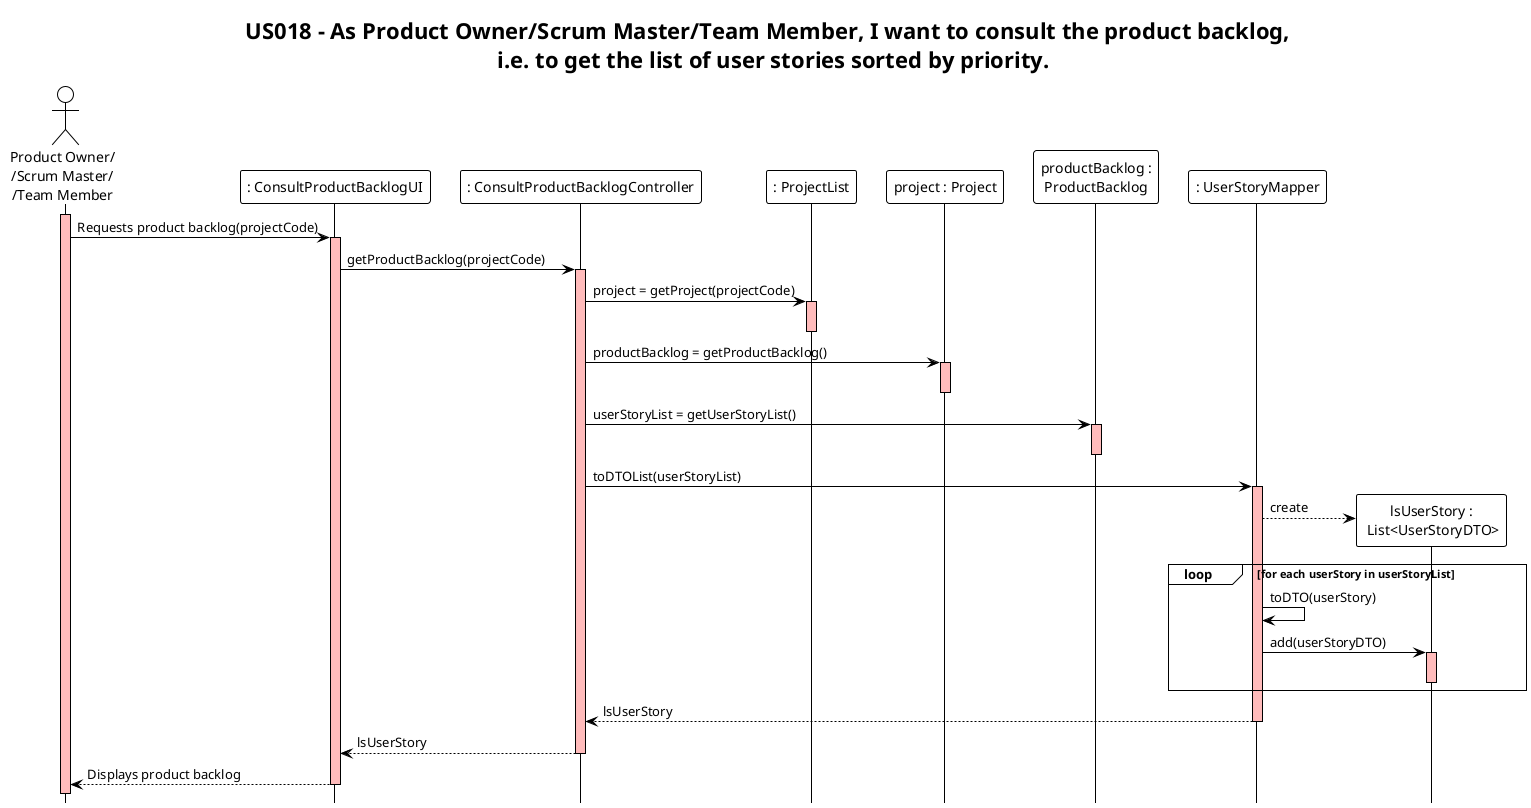 @startuml
!theme plain
hide footbox
title "US018 - As Product Owner/Scrum Master/Team Member, I want to consult the product backlog, \n i.e. to get the list of user stories sorted by priority."

actor "Product Owner/\n/Scrum Master/\n/Team Member" as user
participant ": ConsultProductBacklogUI" as UI
participant ": ConsultProductBacklogController" as Controller
participant ": ProjectList" as ProjectList
participant "project : Project" as Project
participant "productBacklog :\nProductBacklog" as ProductBacklog
participant ": UserStoryMapper" as Mapper
participant "lsUserStory :\n List<UserStoryDTO>" as DTOList



activate user #FFBBBB
user -> UI: Requests product backlog(projectCode)

activate UI #FFBBBB
UI-> Controller:getProductBacklog(projectCode)

activate Controller #FFBBBB
Controller -> ProjectList: project = getProject(projectCode)
activate ProjectList #FFBBBB
deactivate ProjectList

Controller -> Project: productBacklog = getProductBacklog()
activate Project #FFBBBB
deactivate Project


Controller -> ProductBacklog: userStoryList = getUserStoryList()
activate ProductBacklog #FFBBBB
deactivate ProductBacklog
Controller -> Mapper : toDTOList(userStoryList)

activate Mapper #FFBBBB
Mapper --> DTOList ** : create

loop for each userStory in userStoryList
Mapper -> Mapper : toDTO(userStory)
Mapper -> DTOList: add(userStoryDTO)
activate DTOList #FFBBBB
deactivate DTOList
end

Mapper --> Controller : lsUserStory
deactivate Mapper


Controller --> UI: lsUserStory
deactivate Controller

UI --> user: Displays product backlog
deactivate UI


@enduml